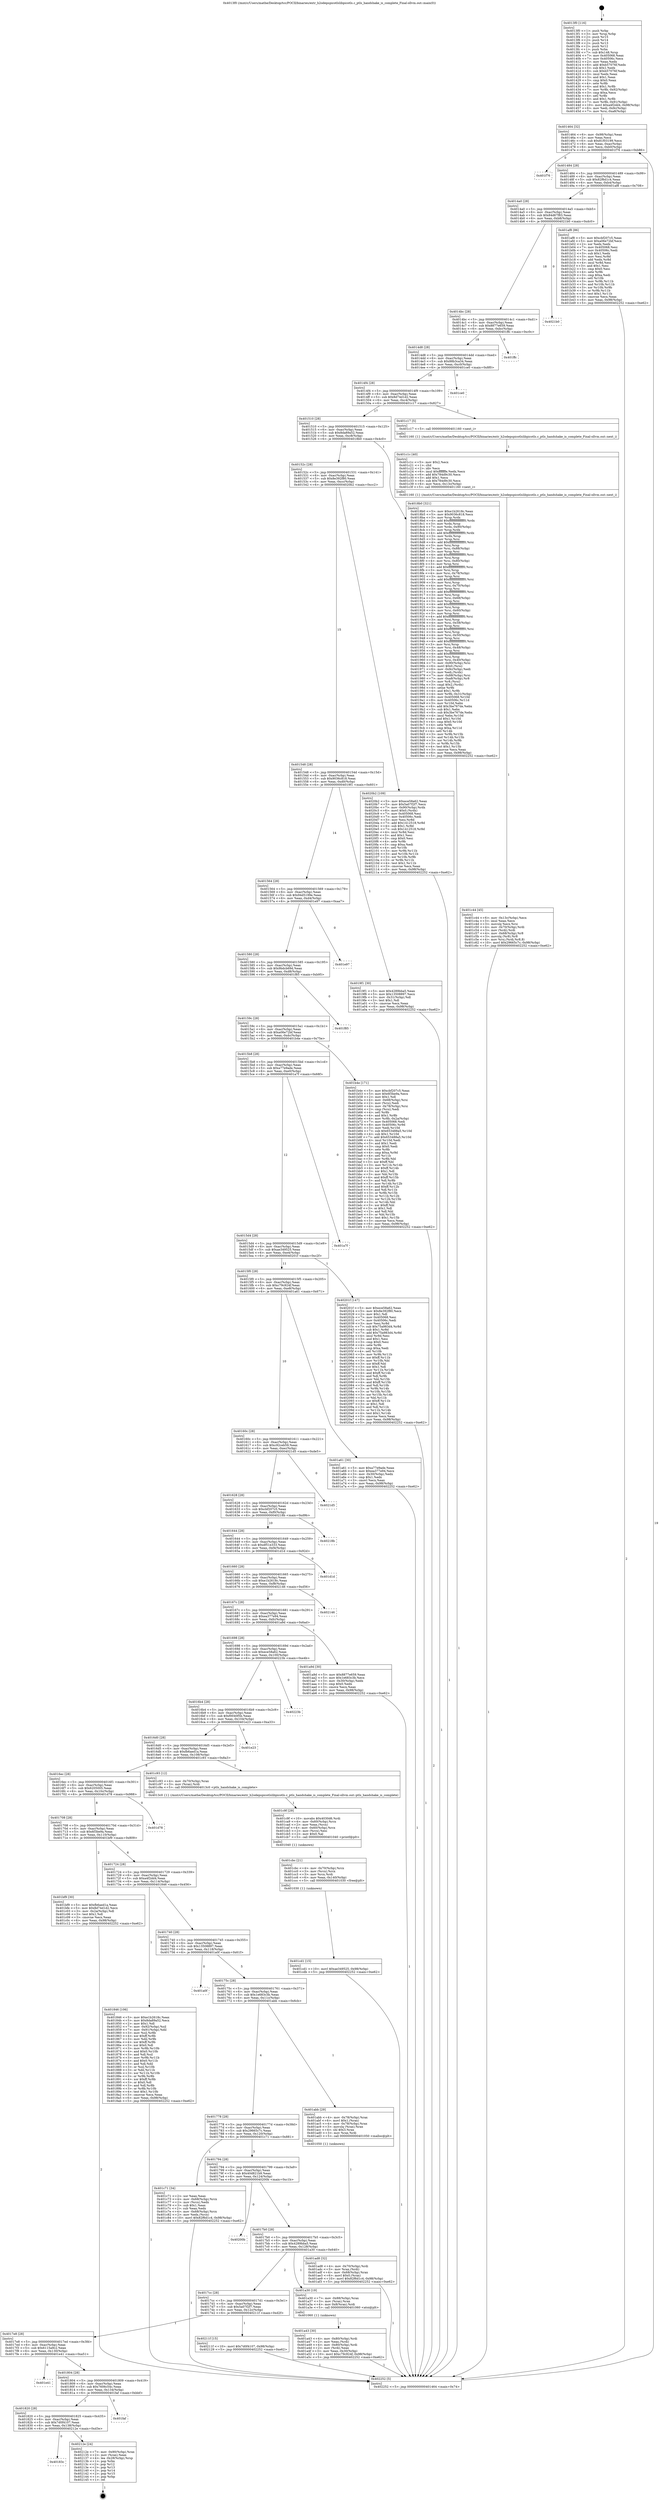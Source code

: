 digraph "0x4013f0" {
  label = "0x4013f0 (/mnt/c/Users/mathe/Desktop/tcc/POCII/binaries/extr_h2odepspicotlslibpicotls.c_ptls_handshake_is_complete_Final-ollvm.out::main(0))"
  labelloc = "t"
  node[shape=record]

  Entry [label="",width=0.3,height=0.3,shape=circle,fillcolor=black,style=filled]
  "0x401464" [label="{
     0x401464 [32]\l
     | [instrs]\l
     &nbsp;&nbsp;0x401464 \<+6\>: mov -0x98(%rbp),%eax\l
     &nbsp;&nbsp;0x40146a \<+2\>: mov %eax,%ecx\l
     &nbsp;&nbsp;0x40146c \<+6\>: sub $0x81f03199,%ecx\l
     &nbsp;&nbsp;0x401472 \<+6\>: mov %eax,-0xac(%rbp)\l
     &nbsp;&nbsp;0x401478 \<+6\>: mov %ecx,-0xb0(%rbp)\l
     &nbsp;&nbsp;0x40147e \<+6\>: je 0000000000401f76 \<main+0xb86\>\l
  }"]
  "0x401f76" [label="{
     0x401f76\l
  }", style=dashed]
  "0x401484" [label="{
     0x401484 [28]\l
     | [instrs]\l
     &nbsp;&nbsp;0x401484 \<+5\>: jmp 0000000000401489 \<main+0x99\>\l
     &nbsp;&nbsp;0x401489 \<+6\>: mov -0xac(%rbp),%eax\l
     &nbsp;&nbsp;0x40148f \<+5\>: sub $0x82f6d1c4,%eax\l
     &nbsp;&nbsp;0x401494 \<+6\>: mov %eax,-0xb4(%rbp)\l
     &nbsp;&nbsp;0x40149a \<+6\>: je 0000000000401af8 \<main+0x708\>\l
  }"]
  Exit [label="",width=0.3,height=0.3,shape=circle,fillcolor=black,style=filled,peripheries=2]
  "0x401af8" [label="{
     0x401af8 [86]\l
     | [instrs]\l
     &nbsp;&nbsp;0x401af8 \<+5\>: mov $0xcbf207c5,%eax\l
     &nbsp;&nbsp;0x401afd \<+5\>: mov $0xa06e72bf,%ecx\l
     &nbsp;&nbsp;0x401b02 \<+2\>: xor %edx,%edx\l
     &nbsp;&nbsp;0x401b04 \<+7\>: mov 0x405068,%esi\l
     &nbsp;&nbsp;0x401b0b \<+7\>: mov 0x40506c,%edi\l
     &nbsp;&nbsp;0x401b12 \<+3\>: sub $0x1,%edx\l
     &nbsp;&nbsp;0x401b15 \<+3\>: mov %esi,%r8d\l
     &nbsp;&nbsp;0x401b18 \<+3\>: add %edx,%r8d\l
     &nbsp;&nbsp;0x401b1b \<+4\>: imul %r8d,%esi\l
     &nbsp;&nbsp;0x401b1f \<+3\>: and $0x1,%esi\l
     &nbsp;&nbsp;0x401b22 \<+3\>: cmp $0x0,%esi\l
     &nbsp;&nbsp;0x401b25 \<+4\>: sete %r9b\l
     &nbsp;&nbsp;0x401b29 \<+3\>: cmp $0xa,%edi\l
     &nbsp;&nbsp;0x401b2c \<+4\>: setl %r10b\l
     &nbsp;&nbsp;0x401b30 \<+3\>: mov %r9b,%r11b\l
     &nbsp;&nbsp;0x401b33 \<+3\>: and %r10b,%r11b\l
     &nbsp;&nbsp;0x401b36 \<+3\>: xor %r10b,%r9b\l
     &nbsp;&nbsp;0x401b39 \<+3\>: or %r9b,%r11b\l
     &nbsp;&nbsp;0x401b3c \<+4\>: test $0x1,%r11b\l
     &nbsp;&nbsp;0x401b40 \<+3\>: cmovne %ecx,%eax\l
     &nbsp;&nbsp;0x401b43 \<+6\>: mov %eax,-0x98(%rbp)\l
     &nbsp;&nbsp;0x401b49 \<+5\>: jmp 0000000000402252 \<main+0xe62\>\l
  }"]
  "0x4014a0" [label="{
     0x4014a0 [28]\l
     | [instrs]\l
     &nbsp;&nbsp;0x4014a0 \<+5\>: jmp 00000000004014a5 \<main+0xb5\>\l
     &nbsp;&nbsp;0x4014a5 \<+6\>: mov -0xac(%rbp),%eax\l
     &nbsp;&nbsp;0x4014ab \<+5\>: sub $0x84d67f83,%eax\l
     &nbsp;&nbsp;0x4014b0 \<+6\>: mov %eax,-0xb8(%rbp)\l
     &nbsp;&nbsp;0x4014b6 \<+6\>: je 00000000004021b0 \<main+0xdc0\>\l
  }"]
  "0x40183c" [label="{
     0x40183c\l
  }", style=dashed]
  "0x4021b0" [label="{
     0x4021b0\l
  }", style=dashed]
  "0x4014bc" [label="{
     0x4014bc [28]\l
     | [instrs]\l
     &nbsp;&nbsp;0x4014bc \<+5\>: jmp 00000000004014c1 \<main+0xd1\>\l
     &nbsp;&nbsp;0x4014c1 \<+6\>: mov -0xac(%rbp),%eax\l
     &nbsp;&nbsp;0x4014c7 \<+5\>: sub $0x8877e659,%eax\l
     &nbsp;&nbsp;0x4014cc \<+6\>: mov %eax,-0xbc(%rbp)\l
     &nbsp;&nbsp;0x4014d2 \<+6\>: je 0000000000401ffc \<main+0xc0c\>\l
  }"]
  "0x40212e" [label="{
     0x40212e [24]\l
     | [instrs]\l
     &nbsp;&nbsp;0x40212e \<+7\>: mov -0x90(%rbp),%rax\l
     &nbsp;&nbsp;0x402135 \<+2\>: mov (%rax),%eax\l
     &nbsp;&nbsp;0x402137 \<+4\>: lea -0x28(%rbp),%rsp\l
     &nbsp;&nbsp;0x40213b \<+1\>: pop %rbx\l
     &nbsp;&nbsp;0x40213c \<+2\>: pop %r12\l
     &nbsp;&nbsp;0x40213e \<+2\>: pop %r13\l
     &nbsp;&nbsp;0x402140 \<+2\>: pop %r14\l
     &nbsp;&nbsp;0x402142 \<+2\>: pop %r15\l
     &nbsp;&nbsp;0x402144 \<+1\>: pop %rbp\l
     &nbsp;&nbsp;0x402145 \<+1\>: ret\l
  }"]
  "0x401ffc" [label="{
     0x401ffc\l
  }", style=dashed]
  "0x4014d8" [label="{
     0x4014d8 [28]\l
     | [instrs]\l
     &nbsp;&nbsp;0x4014d8 \<+5\>: jmp 00000000004014dd \<main+0xed\>\l
     &nbsp;&nbsp;0x4014dd \<+6\>: mov -0xac(%rbp),%eax\l
     &nbsp;&nbsp;0x4014e3 \<+5\>: sub $0x88b3ca34,%eax\l
     &nbsp;&nbsp;0x4014e8 \<+6\>: mov %eax,-0xc0(%rbp)\l
     &nbsp;&nbsp;0x4014ee \<+6\>: je 0000000000401ce0 \<main+0x8f0\>\l
  }"]
  "0x401820" [label="{
     0x401820 [28]\l
     | [instrs]\l
     &nbsp;&nbsp;0x401820 \<+5\>: jmp 0000000000401825 \<main+0x435\>\l
     &nbsp;&nbsp;0x401825 \<+6\>: mov -0xac(%rbp),%eax\l
     &nbsp;&nbsp;0x40182b \<+5\>: sub $0x7d0f4107,%eax\l
     &nbsp;&nbsp;0x401830 \<+6\>: mov %eax,-0x138(%rbp)\l
     &nbsp;&nbsp;0x401836 \<+6\>: je 000000000040212e \<main+0xd3e\>\l
  }"]
  "0x401ce0" [label="{
     0x401ce0\l
  }", style=dashed]
  "0x4014f4" [label="{
     0x4014f4 [28]\l
     | [instrs]\l
     &nbsp;&nbsp;0x4014f4 \<+5\>: jmp 00000000004014f9 \<main+0x109\>\l
     &nbsp;&nbsp;0x4014f9 \<+6\>: mov -0xac(%rbp),%eax\l
     &nbsp;&nbsp;0x4014ff \<+5\>: sub $0x8d74d1d2,%eax\l
     &nbsp;&nbsp;0x401504 \<+6\>: mov %eax,-0xc4(%rbp)\l
     &nbsp;&nbsp;0x40150a \<+6\>: je 0000000000401c17 \<main+0x827\>\l
  }"]
  "0x401faf" [label="{
     0x401faf\l
  }", style=dashed]
  "0x401c17" [label="{
     0x401c17 [5]\l
     | [instrs]\l
     &nbsp;&nbsp;0x401c17 \<+5\>: call 0000000000401160 \<next_i\>\l
     | [calls]\l
     &nbsp;&nbsp;0x401160 \{1\} (/mnt/c/Users/mathe/Desktop/tcc/POCII/binaries/extr_h2odepspicotlslibpicotls.c_ptls_handshake_is_complete_Final-ollvm.out::next_i)\l
  }"]
  "0x401510" [label="{
     0x401510 [28]\l
     | [instrs]\l
     &nbsp;&nbsp;0x401510 \<+5\>: jmp 0000000000401515 \<main+0x125\>\l
     &nbsp;&nbsp;0x401515 \<+6\>: mov -0xac(%rbp),%eax\l
     &nbsp;&nbsp;0x40151b \<+5\>: sub $0x8da89a52,%eax\l
     &nbsp;&nbsp;0x401520 \<+6\>: mov %eax,-0xc8(%rbp)\l
     &nbsp;&nbsp;0x401526 \<+6\>: je 00000000004018b0 \<main+0x4c0\>\l
  }"]
  "0x401804" [label="{
     0x401804 [28]\l
     | [instrs]\l
     &nbsp;&nbsp;0x401804 \<+5\>: jmp 0000000000401809 \<main+0x419\>\l
     &nbsp;&nbsp;0x401809 \<+6\>: mov -0xac(%rbp),%eax\l
     &nbsp;&nbsp;0x40180f \<+5\>: sub $0x7606c54c,%eax\l
     &nbsp;&nbsp;0x401814 \<+6\>: mov %eax,-0x134(%rbp)\l
     &nbsp;&nbsp;0x40181a \<+6\>: je 0000000000401faf \<main+0xbbf\>\l
  }"]
  "0x4018b0" [label="{
     0x4018b0 [321]\l
     | [instrs]\l
     &nbsp;&nbsp;0x4018b0 \<+5\>: mov $0xe1b2618c,%eax\l
     &nbsp;&nbsp;0x4018b5 \<+5\>: mov $0x9036c818,%ecx\l
     &nbsp;&nbsp;0x4018ba \<+3\>: mov %rsp,%rdx\l
     &nbsp;&nbsp;0x4018bd \<+4\>: add $0xfffffffffffffff0,%rdx\l
     &nbsp;&nbsp;0x4018c1 \<+3\>: mov %rdx,%rsp\l
     &nbsp;&nbsp;0x4018c4 \<+7\>: mov %rdx,-0x90(%rbp)\l
     &nbsp;&nbsp;0x4018cb \<+3\>: mov %rsp,%rdx\l
     &nbsp;&nbsp;0x4018ce \<+4\>: add $0xfffffffffffffff0,%rdx\l
     &nbsp;&nbsp;0x4018d2 \<+3\>: mov %rdx,%rsp\l
     &nbsp;&nbsp;0x4018d5 \<+3\>: mov %rsp,%rsi\l
     &nbsp;&nbsp;0x4018d8 \<+4\>: add $0xfffffffffffffff0,%rsi\l
     &nbsp;&nbsp;0x4018dc \<+3\>: mov %rsi,%rsp\l
     &nbsp;&nbsp;0x4018df \<+7\>: mov %rsi,-0x88(%rbp)\l
     &nbsp;&nbsp;0x4018e6 \<+3\>: mov %rsp,%rsi\l
     &nbsp;&nbsp;0x4018e9 \<+4\>: add $0xfffffffffffffff0,%rsi\l
     &nbsp;&nbsp;0x4018ed \<+3\>: mov %rsi,%rsp\l
     &nbsp;&nbsp;0x4018f0 \<+4\>: mov %rsi,-0x80(%rbp)\l
     &nbsp;&nbsp;0x4018f4 \<+3\>: mov %rsp,%rsi\l
     &nbsp;&nbsp;0x4018f7 \<+4\>: add $0xfffffffffffffff0,%rsi\l
     &nbsp;&nbsp;0x4018fb \<+3\>: mov %rsi,%rsp\l
     &nbsp;&nbsp;0x4018fe \<+4\>: mov %rsi,-0x78(%rbp)\l
     &nbsp;&nbsp;0x401902 \<+3\>: mov %rsp,%rsi\l
     &nbsp;&nbsp;0x401905 \<+4\>: add $0xfffffffffffffff0,%rsi\l
     &nbsp;&nbsp;0x401909 \<+3\>: mov %rsi,%rsp\l
     &nbsp;&nbsp;0x40190c \<+4\>: mov %rsi,-0x70(%rbp)\l
     &nbsp;&nbsp;0x401910 \<+3\>: mov %rsp,%rsi\l
     &nbsp;&nbsp;0x401913 \<+4\>: add $0xfffffffffffffff0,%rsi\l
     &nbsp;&nbsp;0x401917 \<+3\>: mov %rsi,%rsp\l
     &nbsp;&nbsp;0x40191a \<+4\>: mov %rsi,-0x68(%rbp)\l
     &nbsp;&nbsp;0x40191e \<+3\>: mov %rsp,%rsi\l
     &nbsp;&nbsp;0x401921 \<+4\>: add $0xfffffffffffffff0,%rsi\l
     &nbsp;&nbsp;0x401925 \<+3\>: mov %rsi,%rsp\l
     &nbsp;&nbsp;0x401928 \<+4\>: mov %rsi,-0x60(%rbp)\l
     &nbsp;&nbsp;0x40192c \<+3\>: mov %rsp,%rsi\l
     &nbsp;&nbsp;0x40192f \<+4\>: add $0xfffffffffffffff0,%rsi\l
     &nbsp;&nbsp;0x401933 \<+3\>: mov %rsi,%rsp\l
     &nbsp;&nbsp;0x401936 \<+4\>: mov %rsi,-0x58(%rbp)\l
     &nbsp;&nbsp;0x40193a \<+3\>: mov %rsp,%rsi\l
     &nbsp;&nbsp;0x40193d \<+4\>: add $0xfffffffffffffff0,%rsi\l
     &nbsp;&nbsp;0x401941 \<+3\>: mov %rsi,%rsp\l
     &nbsp;&nbsp;0x401944 \<+4\>: mov %rsi,-0x50(%rbp)\l
     &nbsp;&nbsp;0x401948 \<+3\>: mov %rsp,%rsi\l
     &nbsp;&nbsp;0x40194b \<+4\>: add $0xfffffffffffffff0,%rsi\l
     &nbsp;&nbsp;0x40194f \<+3\>: mov %rsi,%rsp\l
     &nbsp;&nbsp;0x401952 \<+4\>: mov %rsi,-0x48(%rbp)\l
     &nbsp;&nbsp;0x401956 \<+3\>: mov %rsp,%rsi\l
     &nbsp;&nbsp;0x401959 \<+4\>: add $0xfffffffffffffff0,%rsi\l
     &nbsp;&nbsp;0x40195d \<+3\>: mov %rsi,%rsp\l
     &nbsp;&nbsp;0x401960 \<+4\>: mov %rsi,-0x40(%rbp)\l
     &nbsp;&nbsp;0x401964 \<+7\>: mov -0x90(%rbp),%rsi\l
     &nbsp;&nbsp;0x40196b \<+6\>: movl $0x0,(%rsi)\l
     &nbsp;&nbsp;0x401971 \<+6\>: mov -0x9c(%rbp),%edi\l
     &nbsp;&nbsp;0x401977 \<+2\>: mov %edi,(%rdx)\l
     &nbsp;&nbsp;0x401979 \<+7\>: mov -0x88(%rbp),%rsi\l
     &nbsp;&nbsp;0x401980 \<+7\>: mov -0xa8(%rbp),%r8\l
     &nbsp;&nbsp;0x401987 \<+3\>: mov %r8,(%rsi)\l
     &nbsp;&nbsp;0x40198a \<+3\>: cmpl $0x2,(%rdx)\l
     &nbsp;&nbsp;0x40198d \<+4\>: setne %r9b\l
     &nbsp;&nbsp;0x401991 \<+4\>: and $0x1,%r9b\l
     &nbsp;&nbsp;0x401995 \<+4\>: mov %r9b,-0x31(%rbp)\l
     &nbsp;&nbsp;0x401999 \<+8\>: mov 0x405068,%r10d\l
     &nbsp;&nbsp;0x4019a1 \<+8\>: mov 0x40506c,%r11d\l
     &nbsp;&nbsp;0x4019a9 \<+3\>: mov %r10d,%ebx\l
     &nbsp;&nbsp;0x4019ac \<+6\>: add $0x3be767de,%ebx\l
     &nbsp;&nbsp;0x4019b2 \<+3\>: sub $0x1,%ebx\l
     &nbsp;&nbsp;0x4019b5 \<+6\>: sub $0x3be767de,%ebx\l
     &nbsp;&nbsp;0x4019bb \<+4\>: imul %ebx,%r10d\l
     &nbsp;&nbsp;0x4019bf \<+4\>: and $0x1,%r10d\l
     &nbsp;&nbsp;0x4019c3 \<+4\>: cmp $0x0,%r10d\l
     &nbsp;&nbsp;0x4019c7 \<+4\>: sete %r9b\l
     &nbsp;&nbsp;0x4019cb \<+4\>: cmp $0xa,%r11d\l
     &nbsp;&nbsp;0x4019cf \<+4\>: setl %r14b\l
     &nbsp;&nbsp;0x4019d3 \<+3\>: mov %r9b,%r15b\l
     &nbsp;&nbsp;0x4019d6 \<+3\>: and %r14b,%r15b\l
     &nbsp;&nbsp;0x4019d9 \<+3\>: xor %r14b,%r9b\l
     &nbsp;&nbsp;0x4019dc \<+3\>: or %r9b,%r15b\l
     &nbsp;&nbsp;0x4019df \<+4\>: test $0x1,%r15b\l
     &nbsp;&nbsp;0x4019e3 \<+3\>: cmovne %ecx,%eax\l
     &nbsp;&nbsp;0x4019e6 \<+6\>: mov %eax,-0x98(%rbp)\l
     &nbsp;&nbsp;0x4019ec \<+5\>: jmp 0000000000402252 \<main+0xe62\>\l
  }"]
  "0x40152c" [label="{
     0x40152c [28]\l
     | [instrs]\l
     &nbsp;&nbsp;0x40152c \<+5\>: jmp 0000000000401531 \<main+0x141\>\l
     &nbsp;&nbsp;0x401531 \<+6\>: mov -0xac(%rbp),%eax\l
     &nbsp;&nbsp;0x401537 \<+5\>: sub $0x8e392f80,%eax\l
     &nbsp;&nbsp;0x40153c \<+6\>: mov %eax,-0xcc(%rbp)\l
     &nbsp;&nbsp;0x401542 \<+6\>: je 00000000004020b2 \<main+0xcc2\>\l
  }"]
  "0x401e41" [label="{
     0x401e41\l
  }", style=dashed]
  "0x4020b2" [label="{
     0x4020b2 [109]\l
     | [instrs]\l
     &nbsp;&nbsp;0x4020b2 \<+5\>: mov $0xece58a62,%eax\l
     &nbsp;&nbsp;0x4020b7 \<+5\>: mov $0x5a07f2f7,%ecx\l
     &nbsp;&nbsp;0x4020bc \<+7\>: mov -0x90(%rbp),%rdx\l
     &nbsp;&nbsp;0x4020c3 \<+6\>: movl $0x0,(%rdx)\l
     &nbsp;&nbsp;0x4020c9 \<+7\>: mov 0x405068,%esi\l
     &nbsp;&nbsp;0x4020d0 \<+7\>: mov 0x40506c,%edi\l
     &nbsp;&nbsp;0x4020d7 \<+3\>: mov %esi,%r8d\l
     &nbsp;&nbsp;0x4020da \<+7\>: add $0x1412518,%r8d\l
     &nbsp;&nbsp;0x4020e1 \<+4\>: sub $0x1,%r8d\l
     &nbsp;&nbsp;0x4020e5 \<+7\>: sub $0x1412518,%r8d\l
     &nbsp;&nbsp;0x4020ec \<+4\>: imul %r8d,%esi\l
     &nbsp;&nbsp;0x4020f0 \<+3\>: and $0x1,%esi\l
     &nbsp;&nbsp;0x4020f3 \<+3\>: cmp $0x0,%esi\l
     &nbsp;&nbsp;0x4020f6 \<+4\>: sete %r9b\l
     &nbsp;&nbsp;0x4020fa \<+3\>: cmp $0xa,%edi\l
     &nbsp;&nbsp;0x4020fd \<+4\>: setl %r10b\l
     &nbsp;&nbsp;0x402101 \<+3\>: mov %r9b,%r11b\l
     &nbsp;&nbsp;0x402104 \<+3\>: and %r10b,%r11b\l
     &nbsp;&nbsp;0x402107 \<+3\>: xor %r10b,%r9b\l
     &nbsp;&nbsp;0x40210a \<+3\>: or %r9b,%r11b\l
     &nbsp;&nbsp;0x40210d \<+4\>: test $0x1,%r11b\l
     &nbsp;&nbsp;0x402111 \<+3\>: cmovne %ecx,%eax\l
     &nbsp;&nbsp;0x402114 \<+6\>: mov %eax,-0x98(%rbp)\l
     &nbsp;&nbsp;0x40211a \<+5\>: jmp 0000000000402252 \<main+0xe62\>\l
  }"]
  "0x401548" [label="{
     0x401548 [28]\l
     | [instrs]\l
     &nbsp;&nbsp;0x401548 \<+5\>: jmp 000000000040154d \<main+0x15d\>\l
     &nbsp;&nbsp;0x40154d \<+6\>: mov -0xac(%rbp),%eax\l
     &nbsp;&nbsp;0x401553 \<+5\>: sub $0x9036c818,%eax\l
     &nbsp;&nbsp;0x401558 \<+6\>: mov %eax,-0xd0(%rbp)\l
     &nbsp;&nbsp;0x40155e \<+6\>: je 00000000004019f1 \<main+0x601\>\l
  }"]
  "0x4017e8" [label="{
     0x4017e8 [28]\l
     | [instrs]\l
     &nbsp;&nbsp;0x4017e8 \<+5\>: jmp 00000000004017ed \<main+0x3fd\>\l
     &nbsp;&nbsp;0x4017ed \<+6\>: mov -0xac(%rbp),%eax\l
     &nbsp;&nbsp;0x4017f3 \<+5\>: sub $0x6115a9c2,%eax\l
     &nbsp;&nbsp;0x4017f8 \<+6\>: mov %eax,-0x130(%rbp)\l
     &nbsp;&nbsp;0x4017fe \<+6\>: je 0000000000401e41 \<main+0xa51\>\l
  }"]
  "0x4019f1" [label="{
     0x4019f1 [30]\l
     | [instrs]\l
     &nbsp;&nbsp;0x4019f1 \<+5\>: mov $0x4289bba5,%eax\l
     &nbsp;&nbsp;0x4019f6 \<+5\>: mov $0x13508897,%ecx\l
     &nbsp;&nbsp;0x4019fb \<+3\>: mov -0x31(%rbp),%dl\l
     &nbsp;&nbsp;0x4019fe \<+3\>: test $0x1,%dl\l
     &nbsp;&nbsp;0x401a01 \<+3\>: cmovne %ecx,%eax\l
     &nbsp;&nbsp;0x401a04 \<+6\>: mov %eax,-0x98(%rbp)\l
     &nbsp;&nbsp;0x401a0a \<+5\>: jmp 0000000000402252 \<main+0xe62\>\l
  }"]
  "0x401564" [label="{
     0x401564 [28]\l
     | [instrs]\l
     &nbsp;&nbsp;0x401564 \<+5\>: jmp 0000000000401569 \<main+0x179\>\l
     &nbsp;&nbsp;0x401569 \<+6\>: mov -0xac(%rbp),%eax\l
     &nbsp;&nbsp;0x40156f \<+5\>: sub $0x94d5199e,%eax\l
     &nbsp;&nbsp;0x401574 \<+6\>: mov %eax,-0xd4(%rbp)\l
     &nbsp;&nbsp;0x40157a \<+6\>: je 0000000000401e97 \<main+0xaa7\>\l
  }"]
  "0x40211f" [label="{
     0x40211f [15]\l
     | [instrs]\l
     &nbsp;&nbsp;0x40211f \<+10\>: movl $0x7d0f4107,-0x98(%rbp)\l
     &nbsp;&nbsp;0x402129 \<+5\>: jmp 0000000000402252 \<main+0xe62\>\l
  }"]
  "0x401e97" [label="{
     0x401e97\l
  }", style=dashed]
  "0x401580" [label="{
     0x401580 [28]\l
     | [instrs]\l
     &nbsp;&nbsp;0x401580 \<+5\>: jmp 0000000000401585 \<main+0x195\>\l
     &nbsp;&nbsp;0x401585 \<+6\>: mov -0xac(%rbp),%eax\l
     &nbsp;&nbsp;0x40158b \<+5\>: sub $0x9bdcb69d,%eax\l
     &nbsp;&nbsp;0x401590 \<+6\>: mov %eax,-0xd8(%rbp)\l
     &nbsp;&nbsp;0x401596 \<+6\>: je 0000000000401f85 \<main+0xb95\>\l
  }"]
  "0x401cd1" [label="{
     0x401cd1 [15]\l
     | [instrs]\l
     &nbsp;&nbsp;0x401cd1 \<+10\>: movl $0xae349525,-0x98(%rbp)\l
     &nbsp;&nbsp;0x401cdb \<+5\>: jmp 0000000000402252 \<main+0xe62\>\l
  }"]
  "0x401f85" [label="{
     0x401f85\l
  }", style=dashed]
  "0x40159c" [label="{
     0x40159c [28]\l
     | [instrs]\l
     &nbsp;&nbsp;0x40159c \<+5\>: jmp 00000000004015a1 \<main+0x1b1\>\l
     &nbsp;&nbsp;0x4015a1 \<+6\>: mov -0xac(%rbp),%eax\l
     &nbsp;&nbsp;0x4015a7 \<+5\>: sub $0xa06e72bf,%eax\l
     &nbsp;&nbsp;0x4015ac \<+6\>: mov %eax,-0xdc(%rbp)\l
     &nbsp;&nbsp;0x4015b2 \<+6\>: je 0000000000401b4e \<main+0x75e\>\l
  }"]
  "0x401cbc" [label="{
     0x401cbc [21]\l
     | [instrs]\l
     &nbsp;&nbsp;0x401cbc \<+4\>: mov -0x70(%rbp),%rcx\l
     &nbsp;&nbsp;0x401cc0 \<+3\>: mov (%rcx),%rcx\l
     &nbsp;&nbsp;0x401cc3 \<+3\>: mov %rcx,%rdi\l
     &nbsp;&nbsp;0x401cc6 \<+6\>: mov %eax,-0x140(%rbp)\l
     &nbsp;&nbsp;0x401ccc \<+5\>: call 0000000000401030 \<free@plt\>\l
     | [calls]\l
     &nbsp;&nbsp;0x401030 \{1\} (unknown)\l
  }"]
  "0x401b4e" [label="{
     0x401b4e [171]\l
     | [instrs]\l
     &nbsp;&nbsp;0x401b4e \<+5\>: mov $0xcbf207c5,%eax\l
     &nbsp;&nbsp;0x401b53 \<+5\>: mov $0x6f3be9a,%ecx\l
     &nbsp;&nbsp;0x401b58 \<+2\>: mov $0x1,%dl\l
     &nbsp;&nbsp;0x401b5a \<+4\>: mov -0x68(%rbp),%rsi\l
     &nbsp;&nbsp;0x401b5e \<+2\>: mov (%rsi),%edi\l
     &nbsp;&nbsp;0x401b60 \<+4\>: mov -0x78(%rbp),%rsi\l
     &nbsp;&nbsp;0x401b64 \<+2\>: cmp (%rsi),%edi\l
     &nbsp;&nbsp;0x401b66 \<+4\>: setl %r8b\l
     &nbsp;&nbsp;0x401b6a \<+4\>: and $0x1,%r8b\l
     &nbsp;&nbsp;0x401b6e \<+4\>: mov %r8b,-0x2a(%rbp)\l
     &nbsp;&nbsp;0x401b72 \<+7\>: mov 0x405068,%edi\l
     &nbsp;&nbsp;0x401b79 \<+8\>: mov 0x40506c,%r9d\l
     &nbsp;&nbsp;0x401b81 \<+3\>: mov %edi,%r10d\l
     &nbsp;&nbsp;0x401b84 \<+7\>: sub $0x653488a5,%r10d\l
     &nbsp;&nbsp;0x401b8b \<+4\>: sub $0x1,%r10d\l
     &nbsp;&nbsp;0x401b8f \<+7\>: add $0x653488a5,%r10d\l
     &nbsp;&nbsp;0x401b96 \<+4\>: imul %r10d,%edi\l
     &nbsp;&nbsp;0x401b9a \<+3\>: and $0x1,%edi\l
     &nbsp;&nbsp;0x401b9d \<+3\>: cmp $0x0,%edi\l
     &nbsp;&nbsp;0x401ba0 \<+4\>: sete %r8b\l
     &nbsp;&nbsp;0x401ba4 \<+4\>: cmp $0xa,%r9d\l
     &nbsp;&nbsp;0x401ba8 \<+4\>: setl %r11b\l
     &nbsp;&nbsp;0x401bac \<+3\>: mov %r8b,%bl\l
     &nbsp;&nbsp;0x401baf \<+3\>: xor $0xff,%bl\l
     &nbsp;&nbsp;0x401bb2 \<+3\>: mov %r11b,%r14b\l
     &nbsp;&nbsp;0x401bb5 \<+4\>: xor $0xff,%r14b\l
     &nbsp;&nbsp;0x401bb9 \<+3\>: xor $0x1,%dl\l
     &nbsp;&nbsp;0x401bbc \<+3\>: mov %bl,%r15b\l
     &nbsp;&nbsp;0x401bbf \<+4\>: and $0xff,%r15b\l
     &nbsp;&nbsp;0x401bc3 \<+3\>: and %dl,%r8b\l
     &nbsp;&nbsp;0x401bc6 \<+3\>: mov %r14b,%r12b\l
     &nbsp;&nbsp;0x401bc9 \<+4\>: and $0xff,%r12b\l
     &nbsp;&nbsp;0x401bcd \<+3\>: and %dl,%r11b\l
     &nbsp;&nbsp;0x401bd0 \<+3\>: or %r8b,%r15b\l
     &nbsp;&nbsp;0x401bd3 \<+3\>: or %r11b,%r12b\l
     &nbsp;&nbsp;0x401bd6 \<+3\>: xor %r12b,%r15b\l
     &nbsp;&nbsp;0x401bd9 \<+3\>: or %r14b,%bl\l
     &nbsp;&nbsp;0x401bdc \<+3\>: xor $0xff,%bl\l
     &nbsp;&nbsp;0x401bdf \<+3\>: or $0x1,%dl\l
     &nbsp;&nbsp;0x401be2 \<+2\>: and %dl,%bl\l
     &nbsp;&nbsp;0x401be4 \<+3\>: or %bl,%r15b\l
     &nbsp;&nbsp;0x401be7 \<+4\>: test $0x1,%r15b\l
     &nbsp;&nbsp;0x401beb \<+3\>: cmovne %ecx,%eax\l
     &nbsp;&nbsp;0x401bee \<+6\>: mov %eax,-0x98(%rbp)\l
     &nbsp;&nbsp;0x401bf4 \<+5\>: jmp 0000000000402252 \<main+0xe62\>\l
  }"]
  "0x4015b8" [label="{
     0x4015b8 [28]\l
     | [instrs]\l
     &nbsp;&nbsp;0x4015b8 \<+5\>: jmp 00000000004015bd \<main+0x1cd\>\l
     &nbsp;&nbsp;0x4015bd \<+6\>: mov -0xac(%rbp),%eax\l
     &nbsp;&nbsp;0x4015c3 \<+5\>: sub $0xa77e9ade,%eax\l
     &nbsp;&nbsp;0x4015c8 \<+6\>: mov %eax,-0xe0(%rbp)\l
     &nbsp;&nbsp;0x4015ce \<+6\>: je 0000000000401a7f \<main+0x68f\>\l
  }"]
  "0x401c9f" [label="{
     0x401c9f [29]\l
     | [instrs]\l
     &nbsp;&nbsp;0x401c9f \<+10\>: movabs $0x4030d6,%rdi\l
     &nbsp;&nbsp;0x401ca9 \<+4\>: mov -0x60(%rbp),%rcx\l
     &nbsp;&nbsp;0x401cad \<+2\>: mov %eax,(%rcx)\l
     &nbsp;&nbsp;0x401caf \<+4\>: mov -0x60(%rbp),%rcx\l
     &nbsp;&nbsp;0x401cb3 \<+2\>: mov (%rcx),%esi\l
     &nbsp;&nbsp;0x401cb5 \<+2\>: mov $0x0,%al\l
     &nbsp;&nbsp;0x401cb7 \<+5\>: call 0000000000401040 \<printf@plt\>\l
     | [calls]\l
     &nbsp;&nbsp;0x401040 \{1\} (unknown)\l
  }"]
  "0x401a7f" [label="{
     0x401a7f\l
  }", style=dashed]
  "0x4015d4" [label="{
     0x4015d4 [28]\l
     | [instrs]\l
     &nbsp;&nbsp;0x4015d4 \<+5\>: jmp 00000000004015d9 \<main+0x1e9\>\l
     &nbsp;&nbsp;0x4015d9 \<+6\>: mov -0xac(%rbp),%eax\l
     &nbsp;&nbsp;0x4015df \<+5\>: sub $0xae349525,%eax\l
     &nbsp;&nbsp;0x4015e4 \<+6\>: mov %eax,-0xe4(%rbp)\l
     &nbsp;&nbsp;0x4015ea \<+6\>: je 000000000040201f \<main+0xc2f\>\l
  }"]
  "0x401c44" [label="{
     0x401c44 [45]\l
     | [instrs]\l
     &nbsp;&nbsp;0x401c44 \<+6\>: mov -0x13c(%rbp),%ecx\l
     &nbsp;&nbsp;0x401c4a \<+3\>: imul %eax,%ecx\l
     &nbsp;&nbsp;0x401c4d \<+3\>: movslq %ecx,%rsi\l
     &nbsp;&nbsp;0x401c50 \<+4\>: mov -0x70(%rbp),%rdi\l
     &nbsp;&nbsp;0x401c54 \<+3\>: mov (%rdi),%rdi\l
     &nbsp;&nbsp;0x401c57 \<+4\>: mov -0x68(%rbp),%r8\l
     &nbsp;&nbsp;0x401c5b \<+3\>: movslq (%r8),%r8\l
     &nbsp;&nbsp;0x401c5e \<+4\>: mov %rsi,(%rdi,%r8,8)\l
     &nbsp;&nbsp;0x401c62 \<+10\>: movl $0x29665c7c,-0x98(%rbp)\l
     &nbsp;&nbsp;0x401c6c \<+5\>: jmp 0000000000402252 \<main+0xe62\>\l
  }"]
  "0x40201f" [label="{
     0x40201f [147]\l
     | [instrs]\l
     &nbsp;&nbsp;0x40201f \<+5\>: mov $0xece58a62,%eax\l
     &nbsp;&nbsp;0x402024 \<+5\>: mov $0x8e392f80,%ecx\l
     &nbsp;&nbsp;0x402029 \<+2\>: mov $0x1,%dl\l
     &nbsp;&nbsp;0x40202b \<+7\>: mov 0x405068,%esi\l
     &nbsp;&nbsp;0x402032 \<+7\>: mov 0x40506c,%edi\l
     &nbsp;&nbsp;0x402039 \<+3\>: mov %esi,%r8d\l
     &nbsp;&nbsp;0x40203c \<+7\>: sub $0x75a983d4,%r8d\l
     &nbsp;&nbsp;0x402043 \<+4\>: sub $0x1,%r8d\l
     &nbsp;&nbsp;0x402047 \<+7\>: add $0x75a983d4,%r8d\l
     &nbsp;&nbsp;0x40204e \<+4\>: imul %r8d,%esi\l
     &nbsp;&nbsp;0x402052 \<+3\>: and $0x1,%esi\l
     &nbsp;&nbsp;0x402055 \<+3\>: cmp $0x0,%esi\l
     &nbsp;&nbsp;0x402058 \<+4\>: sete %r9b\l
     &nbsp;&nbsp;0x40205c \<+3\>: cmp $0xa,%edi\l
     &nbsp;&nbsp;0x40205f \<+4\>: setl %r10b\l
     &nbsp;&nbsp;0x402063 \<+3\>: mov %r9b,%r11b\l
     &nbsp;&nbsp;0x402066 \<+4\>: xor $0xff,%r11b\l
     &nbsp;&nbsp;0x40206a \<+3\>: mov %r10b,%bl\l
     &nbsp;&nbsp;0x40206d \<+3\>: xor $0xff,%bl\l
     &nbsp;&nbsp;0x402070 \<+3\>: xor $0x1,%dl\l
     &nbsp;&nbsp;0x402073 \<+3\>: mov %r11b,%r14b\l
     &nbsp;&nbsp;0x402076 \<+4\>: and $0xff,%r14b\l
     &nbsp;&nbsp;0x40207a \<+3\>: and %dl,%r9b\l
     &nbsp;&nbsp;0x40207d \<+3\>: mov %bl,%r15b\l
     &nbsp;&nbsp;0x402080 \<+4\>: and $0xff,%r15b\l
     &nbsp;&nbsp;0x402084 \<+3\>: and %dl,%r10b\l
     &nbsp;&nbsp;0x402087 \<+3\>: or %r9b,%r14b\l
     &nbsp;&nbsp;0x40208a \<+3\>: or %r10b,%r15b\l
     &nbsp;&nbsp;0x40208d \<+3\>: xor %r15b,%r14b\l
     &nbsp;&nbsp;0x402090 \<+3\>: or %bl,%r11b\l
     &nbsp;&nbsp;0x402093 \<+4\>: xor $0xff,%r11b\l
     &nbsp;&nbsp;0x402097 \<+3\>: or $0x1,%dl\l
     &nbsp;&nbsp;0x40209a \<+3\>: and %dl,%r11b\l
     &nbsp;&nbsp;0x40209d \<+3\>: or %r11b,%r14b\l
     &nbsp;&nbsp;0x4020a0 \<+4\>: test $0x1,%r14b\l
     &nbsp;&nbsp;0x4020a4 \<+3\>: cmovne %ecx,%eax\l
     &nbsp;&nbsp;0x4020a7 \<+6\>: mov %eax,-0x98(%rbp)\l
     &nbsp;&nbsp;0x4020ad \<+5\>: jmp 0000000000402252 \<main+0xe62\>\l
  }"]
  "0x4015f0" [label="{
     0x4015f0 [28]\l
     | [instrs]\l
     &nbsp;&nbsp;0x4015f0 \<+5\>: jmp 00000000004015f5 \<main+0x205\>\l
     &nbsp;&nbsp;0x4015f5 \<+6\>: mov -0xac(%rbp),%eax\l
     &nbsp;&nbsp;0x4015fb \<+5\>: sub $0xc79c924f,%eax\l
     &nbsp;&nbsp;0x401600 \<+6\>: mov %eax,-0xe8(%rbp)\l
     &nbsp;&nbsp;0x401606 \<+6\>: je 0000000000401a61 \<main+0x671\>\l
  }"]
  "0x401c1c" [label="{
     0x401c1c [40]\l
     | [instrs]\l
     &nbsp;&nbsp;0x401c1c \<+5\>: mov $0x2,%ecx\l
     &nbsp;&nbsp;0x401c21 \<+1\>: cltd\l
     &nbsp;&nbsp;0x401c22 \<+2\>: idiv %ecx\l
     &nbsp;&nbsp;0x401c24 \<+6\>: imul $0xfffffffe,%edx,%ecx\l
     &nbsp;&nbsp;0x401c2a \<+6\>: add $0x784d9c30,%ecx\l
     &nbsp;&nbsp;0x401c30 \<+3\>: add $0x1,%ecx\l
     &nbsp;&nbsp;0x401c33 \<+6\>: sub $0x784d9c30,%ecx\l
     &nbsp;&nbsp;0x401c39 \<+6\>: mov %ecx,-0x13c(%rbp)\l
     &nbsp;&nbsp;0x401c3f \<+5\>: call 0000000000401160 \<next_i\>\l
     | [calls]\l
     &nbsp;&nbsp;0x401160 \{1\} (/mnt/c/Users/mathe/Desktop/tcc/POCII/binaries/extr_h2odepspicotlslibpicotls.c_ptls_handshake_is_complete_Final-ollvm.out::next_i)\l
  }"]
  "0x401a61" [label="{
     0x401a61 [30]\l
     | [instrs]\l
     &nbsp;&nbsp;0x401a61 \<+5\>: mov $0xa77e9ade,%eax\l
     &nbsp;&nbsp;0x401a66 \<+5\>: mov $0xea377e94,%ecx\l
     &nbsp;&nbsp;0x401a6b \<+3\>: mov -0x30(%rbp),%edx\l
     &nbsp;&nbsp;0x401a6e \<+3\>: cmp $0x1,%edx\l
     &nbsp;&nbsp;0x401a71 \<+3\>: cmovl %ecx,%eax\l
     &nbsp;&nbsp;0x401a74 \<+6\>: mov %eax,-0x98(%rbp)\l
     &nbsp;&nbsp;0x401a7a \<+5\>: jmp 0000000000402252 \<main+0xe62\>\l
  }"]
  "0x40160c" [label="{
     0x40160c [28]\l
     | [instrs]\l
     &nbsp;&nbsp;0x40160c \<+5\>: jmp 0000000000401611 \<main+0x221\>\l
     &nbsp;&nbsp;0x401611 \<+6\>: mov -0xac(%rbp),%eax\l
     &nbsp;&nbsp;0x401617 \<+5\>: sub $0xc92ceb59,%eax\l
     &nbsp;&nbsp;0x40161c \<+6\>: mov %eax,-0xec(%rbp)\l
     &nbsp;&nbsp;0x401622 \<+6\>: je 00000000004021d5 \<main+0xde5\>\l
  }"]
  "0x401ad8" [label="{
     0x401ad8 [32]\l
     | [instrs]\l
     &nbsp;&nbsp;0x401ad8 \<+4\>: mov -0x70(%rbp),%rdi\l
     &nbsp;&nbsp;0x401adc \<+3\>: mov %rax,(%rdi)\l
     &nbsp;&nbsp;0x401adf \<+4\>: mov -0x68(%rbp),%rax\l
     &nbsp;&nbsp;0x401ae3 \<+6\>: movl $0x0,(%rax)\l
     &nbsp;&nbsp;0x401ae9 \<+10\>: movl $0x82f6d1c4,-0x98(%rbp)\l
     &nbsp;&nbsp;0x401af3 \<+5\>: jmp 0000000000402252 \<main+0xe62\>\l
  }"]
  "0x4021d5" [label="{
     0x4021d5\l
  }", style=dashed]
  "0x401628" [label="{
     0x401628 [28]\l
     | [instrs]\l
     &nbsp;&nbsp;0x401628 \<+5\>: jmp 000000000040162d \<main+0x23d\>\l
     &nbsp;&nbsp;0x40162d \<+6\>: mov -0xac(%rbp),%eax\l
     &nbsp;&nbsp;0x401633 \<+5\>: sub $0xcbf207c5,%eax\l
     &nbsp;&nbsp;0x401638 \<+6\>: mov %eax,-0xf0(%rbp)\l
     &nbsp;&nbsp;0x40163e \<+6\>: je 000000000040218b \<main+0xd9b\>\l
  }"]
  "0x401a43" [label="{
     0x401a43 [30]\l
     | [instrs]\l
     &nbsp;&nbsp;0x401a43 \<+4\>: mov -0x80(%rbp),%rdi\l
     &nbsp;&nbsp;0x401a47 \<+2\>: mov %eax,(%rdi)\l
     &nbsp;&nbsp;0x401a49 \<+4\>: mov -0x80(%rbp),%rdi\l
     &nbsp;&nbsp;0x401a4d \<+2\>: mov (%rdi),%eax\l
     &nbsp;&nbsp;0x401a4f \<+3\>: mov %eax,-0x30(%rbp)\l
     &nbsp;&nbsp;0x401a52 \<+10\>: movl $0xc79c924f,-0x98(%rbp)\l
     &nbsp;&nbsp;0x401a5c \<+5\>: jmp 0000000000402252 \<main+0xe62\>\l
  }"]
  "0x40218b" [label="{
     0x40218b\l
  }", style=dashed]
  "0x401644" [label="{
     0x401644 [28]\l
     | [instrs]\l
     &nbsp;&nbsp;0x401644 \<+5\>: jmp 0000000000401649 \<main+0x259\>\l
     &nbsp;&nbsp;0x401649 \<+6\>: mov -0xac(%rbp),%eax\l
     &nbsp;&nbsp;0x40164f \<+5\>: sub $0xdf51e333,%eax\l
     &nbsp;&nbsp;0x401654 \<+6\>: mov %eax,-0xf4(%rbp)\l
     &nbsp;&nbsp;0x40165a \<+6\>: je 0000000000401d1d \<main+0x92d\>\l
  }"]
  "0x4017cc" [label="{
     0x4017cc [28]\l
     | [instrs]\l
     &nbsp;&nbsp;0x4017cc \<+5\>: jmp 00000000004017d1 \<main+0x3e1\>\l
     &nbsp;&nbsp;0x4017d1 \<+6\>: mov -0xac(%rbp),%eax\l
     &nbsp;&nbsp;0x4017d7 \<+5\>: sub $0x5a07f2f7,%eax\l
     &nbsp;&nbsp;0x4017dc \<+6\>: mov %eax,-0x12c(%rbp)\l
     &nbsp;&nbsp;0x4017e2 \<+6\>: je 000000000040211f \<main+0xd2f\>\l
  }"]
  "0x401d1d" [label="{
     0x401d1d\l
  }", style=dashed]
  "0x401660" [label="{
     0x401660 [28]\l
     | [instrs]\l
     &nbsp;&nbsp;0x401660 \<+5\>: jmp 0000000000401665 \<main+0x275\>\l
     &nbsp;&nbsp;0x401665 \<+6\>: mov -0xac(%rbp),%eax\l
     &nbsp;&nbsp;0x40166b \<+5\>: sub $0xe1b2618c,%eax\l
     &nbsp;&nbsp;0x401670 \<+6\>: mov %eax,-0xf8(%rbp)\l
     &nbsp;&nbsp;0x401676 \<+6\>: je 0000000000402146 \<main+0xd56\>\l
  }"]
  "0x401a30" [label="{
     0x401a30 [19]\l
     | [instrs]\l
     &nbsp;&nbsp;0x401a30 \<+7\>: mov -0x88(%rbp),%rax\l
     &nbsp;&nbsp;0x401a37 \<+3\>: mov (%rax),%rax\l
     &nbsp;&nbsp;0x401a3a \<+4\>: mov 0x8(%rax),%rdi\l
     &nbsp;&nbsp;0x401a3e \<+5\>: call 0000000000401060 \<atoi@plt\>\l
     | [calls]\l
     &nbsp;&nbsp;0x401060 \{1\} (unknown)\l
  }"]
  "0x402146" [label="{
     0x402146\l
  }", style=dashed]
  "0x40167c" [label="{
     0x40167c [28]\l
     | [instrs]\l
     &nbsp;&nbsp;0x40167c \<+5\>: jmp 0000000000401681 \<main+0x291\>\l
     &nbsp;&nbsp;0x401681 \<+6\>: mov -0xac(%rbp),%eax\l
     &nbsp;&nbsp;0x401687 \<+5\>: sub $0xea377e94,%eax\l
     &nbsp;&nbsp;0x40168c \<+6\>: mov %eax,-0xfc(%rbp)\l
     &nbsp;&nbsp;0x401692 \<+6\>: je 0000000000401a9d \<main+0x6ad\>\l
  }"]
  "0x4017b0" [label="{
     0x4017b0 [28]\l
     | [instrs]\l
     &nbsp;&nbsp;0x4017b0 \<+5\>: jmp 00000000004017b5 \<main+0x3c5\>\l
     &nbsp;&nbsp;0x4017b5 \<+6\>: mov -0xac(%rbp),%eax\l
     &nbsp;&nbsp;0x4017bb \<+5\>: sub $0x4289bba5,%eax\l
     &nbsp;&nbsp;0x4017c0 \<+6\>: mov %eax,-0x128(%rbp)\l
     &nbsp;&nbsp;0x4017c6 \<+6\>: je 0000000000401a30 \<main+0x640\>\l
  }"]
  "0x401a9d" [label="{
     0x401a9d [30]\l
     | [instrs]\l
     &nbsp;&nbsp;0x401a9d \<+5\>: mov $0x8877e659,%eax\l
     &nbsp;&nbsp;0x401aa2 \<+5\>: mov $0x1e683c3b,%ecx\l
     &nbsp;&nbsp;0x401aa7 \<+3\>: mov -0x30(%rbp),%edx\l
     &nbsp;&nbsp;0x401aaa \<+3\>: cmp $0x0,%edx\l
     &nbsp;&nbsp;0x401aad \<+3\>: cmove %ecx,%eax\l
     &nbsp;&nbsp;0x401ab0 \<+6\>: mov %eax,-0x98(%rbp)\l
     &nbsp;&nbsp;0x401ab6 \<+5\>: jmp 0000000000402252 \<main+0xe62\>\l
  }"]
  "0x401698" [label="{
     0x401698 [28]\l
     | [instrs]\l
     &nbsp;&nbsp;0x401698 \<+5\>: jmp 000000000040169d \<main+0x2ad\>\l
     &nbsp;&nbsp;0x40169d \<+6\>: mov -0xac(%rbp),%eax\l
     &nbsp;&nbsp;0x4016a3 \<+5\>: sub $0xece58a62,%eax\l
     &nbsp;&nbsp;0x4016a8 \<+6\>: mov %eax,-0x100(%rbp)\l
     &nbsp;&nbsp;0x4016ae \<+6\>: je 000000000040223b \<main+0xe4b\>\l
  }"]
  "0x40200b" [label="{
     0x40200b\l
  }", style=dashed]
  "0x40223b" [label="{
     0x40223b\l
  }", style=dashed]
  "0x4016b4" [label="{
     0x4016b4 [28]\l
     | [instrs]\l
     &nbsp;&nbsp;0x4016b4 \<+5\>: jmp 00000000004016b9 \<main+0x2c9\>\l
     &nbsp;&nbsp;0x4016b9 \<+6\>: mov -0xac(%rbp),%eax\l
     &nbsp;&nbsp;0x4016bf \<+5\>: sub $0xf0040f5b,%eax\l
     &nbsp;&nbsp;0x4016c4 \<+6\>: mov %eax,-0x104(%rbp)\l
     &nbsp;&nbsp;0x4016ca \<+6\>: je 0000000000401e23 \<main+0xa33\>\l
  }"]
  "0x401794" [label="{
     0x401794 [28]\l
     | [instrs]\l
     &nbsp;&nbsp;0x401794 \<+5\>: jmp 0000000000401799 \<main+0x3a9\>\l
     &nbsp;&nbsp;0x401799 \<+6\>: mov -0xac(%rbp),%eax\l
     &nbsp;&nbsp;0x40179f \<+5\>: sub $0x40d821b9,%eax\l
     &nbsp;&nbsp;0x4017a4 \<+6\>: mov %eax,-0x124(%rbp)\l
     &nbsp;&nbsp;0x4017aa \<+6\>: je 000000000040200b \<main+0xc1b\>\l
  }"]
  "0x401e23" [label="{
     0x401e23\l
  }", style=dashed]
  "0x4016d0" [label="{
     0x4016d0 [28]\l
     | [instrs]\l
     &nbsp;&nbsp;0x4016d0 \<+5\>: jmp 00000000004016d5 \<main+0x2e5\>\l
     &nbsp;&nbsp;0x4016d5 \<+6\>: mov -0xac(%rbp),%eax\l
     &nbsp;&nbsp;0x4016db \<+5\>: sub $0xfb6aed1a,%eax\l
     &nbsp;&nbsp;0x4016e0 \<+6\>: mov %eax,-0x108(%rbp)\l
     &nbsp;&nbsp;0x4016e6 \<+6\>: je 0000000000401c93 \<main+0x8a3\>\l
  }"]
  "0x401c71" [label="{
     0x401c71 [34]\l
     | [instrs]\l
     &nbsp;&nbsp;0x401c71 \<+2\>: xor %eax,%eax\l
     &nbsp;&nbsp;0x401c73 \<+4\>: mov -0x68(%rbp),%rcx\l
     &nbsp;&nbsp;0x401c77 \<+2\>: mov (%rcx),%edx\l
     &nbsp;&nbsp;0x401c79 \<+3\>: sub $0x1,%eax\l
     &nbsp;&nbsp;0x401c7c \<+2\>: sub %eax,%edx\l
     &nbsp;&nbsp;0x401c7e \<+4\>: mov -0x68(%rbp),%rcx\l
     &nbsp;&nbsp;0x401c82 \<+2\>: mov %edx,(%rcx)\l
     &nbsp;&nbsp;0x401c84 \<+10\>: movl $0x82f6d1c4,-0x98(%rbp)\l
     &nbsp;&nbsp;0x401c8e \<+5\>: jmp 0000000000402252 \<main+0xe62\>\l
  }"]
  "0x401c93" [label="{
     0x401c93 [12]\l
     | [instrs]\l
     &nbsp;&nbsp;0x401c93 \<+4\>: mov -0x70(%rbp),%rax\l
     &nbsp;&nbsp;0x401c97 \<+3\>: mov (%rax),%rdi\l
     &nbsp;&nbsp;0x401c9a \<+5\>: call 00000000004013c0 \<ptls_handshake_is_complete\>\l
     | [calls]\l
     &nbsp;&nbsp;0x4013c0 \{1\} (/mnt/c/Users/mathe/Desktop/tcc/POCII/binaries/extr_h2odepspicotlslibpicotls.c_ptls_handshake_is_complete_Final-ollvm.out::ptls_handshake_is_complete)\l
  }"]
  "0x4016ec" [label="{
     0x4016ec [28]\l
     | [instrs]\l
     &nbsp;&nbsp;0x4016ec \<+5\>: jmp 00000000004016f1 \<main+0x301\>\l
     &nbsp;&nbsp;0x4016f1 \<+6\>: mov -0xac(%rbp),%eax\l
     &nbsp;&nbsp;0x4016f7 \<+5\>: sub $0x6205005,%eax\l
     &nbsp;&nbsp;0x4016fc \<+6\>: mov %eax,-0x10c(%rbp)\l
     &nbsp;&nbsp;0x401702 \<+6\>: je 0000000000401d78 \<main+0x988\>\l
  }"]
  "0x401778" [label="{
     0x401778 [28]\l
     | [instrs]\l
     &nbsp;&nbsp;0x401778 \<+5\>: jmp 000000000040177d \<main+0x38d\>\l
     &nbsp;&nbsp;0x40177d \<+6\>: mov -0xac(%rbp),%eax\l
     &nbsp;&nbsp;0x401783 \<+5\>: sub $0x29665c7c,%eax\l
     &nbsp;&nbsp;0x401788 \<+6\>: mov %eax,-0x120(%rbp)\l
     &nbsp;&nbsp;0x40178e \<+6\>: je 0000000000401c71 \<main+0x881\>\l
  }"]
  "0x401d78" [label="{
     0x401d78\l
  }", style=dashed]
  "0x401708" [label="{
     0x401708 [28]\l
     | [instrs]\l
     &nbsp;&nbsp;0x401708 \<+5\>: jmp 000000000040170d \<main+0x31d\>\l
     &nbsp;&nbsp;0x40170d \<+6\>: mov -0xac(%rbp),%eax\l
     &nbsp;&nbsp;0x401713 \<+5\>: sub $0x6f3be9a,%eax\l
     &nbsp;&nbsp;0x401718 \<+6\>: mov %eax,-0x110(%rbp)\l
     &nbsp;&nbsp;0x40171e \<+6\>: je 0000000000401bf9 \<main+0x809\>\l
  }"]
  "0x401abb" [label="{
     0x401abb [29]\l
     | [instrs]\l
     &nbsp;&nbsp;0x401abb \<+4\>: mov -0x78(%rbp),%rax\l
     &nbsp;&nbsp;0x401abf \<+6\>: movl $0x1,(%rax)\l
     &nbsp;&nbsp;0x401ac5 \<+4\>: mov -0x78(%rbp),%rax\l
     &nbsp;&nbsp;0x401ac9 \<+3\>: movslq (%rax),%rax\l
     &nbsp;&nbsp;0x401acc \<+4\>: shl $0x3,%rax\l
     &nbsp;&nbsp;0x401ad0 \<+3\>: mov %rax,%rdi\l
     &nbsp;&nbsp;0x401ad3 \<+5\>: call 0000000000401050 \<malloc@plt\>\l
     | [calls]\l
     &nbsp;&nbsp;0x401050 \{1\} (unknown)\l
  }"]
  "0x401bf9" [label="{
     0x401bf9 [30]\l
     | [instrs]\l
     &nbsp;&nbsp;0x401bf9 \<+5\>: mov $0xfb6aed1a,%eax\l
     &nbsp;&nbsp;0x401bfe \<+5\>: mov $0x8d74d1d2,%ecx\l
     &nbsp;&nbsp;0x401c03 \<+3\>: mov -0x2a(%rbp),%dl\l
     &nbsp;&nbsp;0x401c06 \<+3\>: test $0x1,%dl\l
     &nbsp;&nbsp;0x401c09 \<+3\>: cmovne %ecx,%eax\l
     &nbsp;&nbsp;0x401c0c \<+6\>: mov %eax,-0x98(%rbp)\l
     &nbsp;&nbsp;0x401c12 \<+5\>: jmp 0000000000402252 \<main+0xe62\>\l
  }"]
  "0x401724" [label="{
     0x401724 [28]\l
     | [instrs]\l
     &nbsp;&nbsp;0x401724 \<+5\>: jmp 0000000000401729 \<main+0x339\>\l
     &nbsp;&nbsp;0x401729 \<+6\>: mov -0xac(%rbp),%eax\l
     &nbsp;&nbsp;0x40172f \<+5\>: sub $0xa4f2dd4,%eax\l
     &nbsp;&nbsp;0x401734 \<+6\>: mov %eax,-0x114(%rbp)\l
     &nbsp;&nbsp;0x40173a \<+6\>: je 0000000000401846 \<main+0x456\>\l
  }"]
  "0x40175c" [label="{
     0x40175c [28]\l
     | [instrs]\l
     &nbsp;&nbsp;0x40175c \<+5\>: jmp 0000000000401761 \<main+0x371\>\l
     &nbsp;&nbsp;0x401761 \<+6\>: mov -0xac(%rbp),%eax\l
     &nbsp;&nbsp;0x401767 \<+5\>: sub $0x1e683c3b,%eax\l
     &nbsp;&nbsp;0x40176c \<+6\>: mov %eax,-0x11c(%rbp)\l
     &nbsp;&nbsp;0x401772 \<+6\>: je 0000000000401abb \<main+0x6cb\>\l
  }"]
  "0x401846" [label="{
     0x401846 [106]\l
     | [instrs]\l
     &nbsp;&nbsp;0x401846 \<+5\>: mov $0xe1b2618c,%eax\l
     &nbsp;&nbsp;0x40184b \<+5\>: mov $0x8da89a52,%ecx\l
     &nbsp;&nbsp;0x401850 \<+2\>: mov $0x1,%dl\l
     &nbsp;&nbsp;0x401852 \<+7\>: mov -0x92(%rbp),%sil\l
     &nbsp;&nbsp;0x401859 \<+7\>: mov -0x91(%rbp),%dil\l
     &nbsp;&nbsp;0x401860 \<+3\>: mov %sil,%r8b\l
     &nbsp;&nbsp;0x401863 \<+4\>: xor $0xff,%r8b\l
     &nbsp;&nbsp;0x401867 \<+3\>: mov %dil,%r9b\l
     &nbsp;&nbsp;0x40186a \<+4\>: xor $0xff,%r9b\l
     &nbsp;&nbsp;0x40186e \<+3\>: xor $0x0,%dl\l
     &nbsp;&nbsp;0x401871 \<+3\>: mov %r8b,%r10b\l
     &nbsp;&nbsp;0x401874 \<+4\>: and $0x0,%r10b\l
     &nbsp;&nbsp;0x401878 \<+3\>: and %dl,%sil\l
     &nbsp;&nbsp;0x40187b \<+3\>: mov %r9b,%r11b\l
     &nbsp;&nbsp;0x40187e \<+4\>: and $0x0,%r11b\l
     &nbsp;&nbsp;0x401882 \<+3\>: and %dl,%dil\l
     &nbsp;&nbsp;0x401885 \<+3\>: or %sil,%r10b\l
     &nbsp;&nbsp;0x401888 \<+3\>: or %dil,%r11b\l
     &nbsp;&nbsp;0x40188b \<+3\>: xor %r11b,%r10b\l
     &nbsp;&nbsp;0x40188e \<+3\>: or %r9b,%r8b\l
     &nbsp;&nbsp;0x401891 \<+4\>: xor $0xff,%r8b\l
     &nbsp;&nbsp;0x401895 \<+3\>: or $0x0,%dl\l
     &nbsp;&nbsp;0x401898 \<+3\>: and %dl,%r8b\l
     &nbsp;&nbsp;0x40189b \<+3\>: or %r8b,%r10b\l
     &nbsp;&nbsp;0x40189e \<+4\>: test $0x1,%r10b\l
     &nbsp;&nbsp;0x4018a2 \<+3\>: cmovne %ecx,%eax\l
     &nbsp;&nbsp;0x4018a5 \<+6\>: mov %eax,-0x98(%rbp)\l
     &nbsp;&nbsp;0x4018ab \<+5\>: jmp 0000000000402252 \<main+0xe62\>\l
  }"]
  "0x401740" [label="{
     0x401740 [28]\l
     | [instrs]\l
     &nbsp;&nbsp;0x401740 \<+5\>: jmp 0000000000401745 \<main+0x355\>\l
     &nbsp;&nbsp;0x401745 \<+6\>: mov -0xac(%rbp),%eax\l
     &nbsp;&nbsp;0x40174b \<+5\>: sub $0x13508897,%eax\l
     &nbsp;&nbsp;0x401750 \<+6\>: mov %eax,-0x118(%rbp)\l
     &nbsp;&nbsp;0x401756 \<+6\>: je 0000000000401a0f \<main+0x61f\>\l
  }"]
  "0x402252" [label="{
     0x402252 [5]\l
     | [instrs]\l
     &nbsp;&nbsp;0x402252 \<+5\>: jmp 0000000000401464 \<main+0x74\>\l
  }"]
  "0x4013f0" [label="{
     0x4013f0 [116]\l
     | [instrs]\l
     &nbsp;&nbsp;0x4013f0 \<+1\>: push %rbp\l
     &nbsp;&nbsp;0x4013f1 \<+3\>: mov %rsp,%rbp\l
     &nbsp;&nbsp;0x4013f4 \<+2\>: push %r15\l
     &nbsp;&nbsp;0x4013f6 \<+2\>: push %r14\l
     &nbsp;&nbsp;0x4013f8 \<+2\>: push %r13\l
     &nbsp;&nbsp;0x4013fa \<+2\>: push %r12\l
     &nbsp;&nbsp;0x4013fc \<+1\>: push %rbx\l
     &nbsp;&nbsp;0x4013fd \<+7\>: sub $0x148,%rsp\l
     &nbsp;&nbsp;0x401404 \<+7\>: mov 0x405068,%eax\l
     &nbsp;&nbsp;0x40140b \<+7\>: mov 0x40506c,%ecx\l
     &nbsp;&nbsp;0x401412 \<+2\>: mov %eax,%edx\l
     &nbsp;&nbsp;0x401414 \<+6\>: add $0xb57076f,%edx\l
     &nbsp;&nbsp;0x40141a \<+3\>: sub $0x1,%edx\l
     &nbsp;&nbsp;0x40141d \<+6\>: sub $0xb57076f,%edx\l
     &nbsp;&nbsp;0x401423 \<+3\>: imul %edx,%eax\l
     &nbsp;&nbsp;0x401426 \<+3\>: and $0x1,%eax\l
     &nbsp;&nbsp;0x401429 \<+3\>: cmp $0x0,%eax\l
     &nbsp;&nbsp;0x40142c \<+4\>: sete %r8b\l
     &nbsp;&nbsp;0x401430 \<+4\>: and $0x1,%r8b\l
     &nbsp;&nbsp;0x401434 \<+7\>: mov %r8b,-0x92(%rbp)\l
     &nbsp;&nbsp;0x40143b \<+3\>: cmp $0xa,%ecx\l
     &nbsp;&nbsp;0x40143e \<+4\>: setl %r8b\l
     &nbsp;&nbsp;0x401442 \<+4\>: and $0x1,%r8b\l
     &nbsp;&nbsp;0x401446 \<+7\>: mov %r8b,-0x91(%rbp)\l
     &nbsp;&nbsp;0x40144d \<+10\>: movl $0xa4f2dd4,-0x98(%rbp)\l
     &nbsp;&nbsp;0x401457 \<+6\>: mov %edi,-0x9c(%rbp)\l
     &nbsp;&nbsp;0x40145d \<+7\>: mov %rsi,-0xa8(%rbp)\l
  }"]
  "0x401a0f" [label="{
     0x401a0f\l
  }", style=dashed]
  Entry -> "0x4013f0" [label=" 1"]
  "0x401464" -> "0x401f76" [label=" 0"]
  "0x401464" -> "0x401484" [label=" 20"]
  "0x40212e" -> Exit [label=" 1"]
  "0x401484" -> "0x401af8" [label=" 2"]
  "0x401484" -> "0x4014a0" [label=" 18"]
  "0x401820" -> "0x40183c" [label=" 0"]
  "0x4014a0" -> "0x4021b0" [label=" 0"]
  "0x4014a0" -> "0x4014bc" [label=" 18"]
  "0x401820" -> "0x40212e" [label=" 1"]
  "0x4014bc" -> "0x401ffc" [label=" 0"]
  "0x4014bc" -> "0x4014d8" [label=" 18"]
  "0x401804" -> "0x401820" [label=" 1"]
  "0x4014d8" -> "0x401ce0" [label=" 0"]
  "0x4014d8" -> "0x4014f4" [label=" 18"]
  "0x401804" -> "0x401faf" [label=" 0"]
  "0x4014f4" -> "0x401c17" [label=" 1"]
  "0x4014f4" -> "0x401510" [label=" 17"]
  "0x4017e8" -> "0x401804" [label=" 1"]
  "0x401510" -> "0x4018b0" [label=" 1"]
  "0x401510" -> "0x40152c" [label=" 16"]
  "0x4017e8" -> "0x401e41" [label=" 0"]
  "0x40152c" -> "0x4020b2" [label=" 1"]
  "0x40152c" -> "0x401548" [label=" 15"]
  "0x40211f" -> "0x402252" [label=" 1"]
  "0x401548" -> "0x4019f1" [label=" 1"]
  "0x401548" -> "0x401564" [label=" 14"]
  "0x4017cc" -> "0x4017e8" [label=" 1"]
  "0x401564" -> "0x401e97" [label=" 0"]
  "0x401564" -> "0x401580" [label=" 14"]
  "0x4017cc" -> "0x40211f" [label=" 1"]
  "0x401580" -> "0x401f85" [label=" 0"]
  "0x401580" -> "0x40159c" [label=" 14"]
  "0x4020b2" -> "0x402252" [label=" 1"]
  "0x40159c" -> "0x401b4e" [label=" 2"]
  "0x40159c" -> "0x4015b8" [label=" 12"]
  "0x40201f" -> "0x402252" [label=" 1"]
  "0x4015b8" -> "0x401a7f" [label=" 0"]
  "0x4015b8" -> "0x4015d4" [label=" 12"]
  "0x401cd1" -> "0x402252" [label=" 1"]
  "0x4015d4" -> "0x40201f" [label=" 1"]
  "0x4015d4" -> "0x4015f0" [label=" 11"]
  "0x401cbc" -> "0x401cd1" [label=" 1"]
  "0x4015f0" -> "0x401a61" [label=" 1"]
  "0x4015f0" -> "0x40160c" [label=" 10"]
  "0x401c9f" -> "0x401cbc" [label=" 1"]
  "0x40160c" -> "0x4021d5" [label=" 0"]
  "0x40160c" -> "0x401628" [label=" 10"]
  "0x401c93" -> "0x401c9f" [label=" 1"]
  "0x401628" -> "0x40218b" [label=" 0"]
  "0x401628" -> "0x401644" [label=" 10"]
  "0x401c71" -> "0x402252" [label=" 1"]
  "0x401644" -> "0x401d1d" [label=" 0"]
  "0x401644" -> "0x401660" [label=" 10"]
  "0x401c44" -> "0x402252" [label=" 1"]
  "0x401660" -> "0x402146" [label=" 0"]
  "0x401660" -> "0x40167c" [label=" 10"]
  "0x401c1c" -> "0x401c44" [label=" 1"]
  "0x40167c" -> "0x401a9d" [label=" 1"]
  "0x40167c" -> "0x401698" [label=" 9"]
  "0x401bf9" -> "0x402252" [label=" 2"]
  "0x401698" -> "0x40223b" [label=" 0"]
  "0x401698" -> "0x4016b4" [label=" 9"]
  "0x401b4e" -> "0x402252" [label=" 2"]
  "0x4016b4" -> "0x401e23" [label=" 0"]
  "0x4016b4" -> "0x4016d0" [label=" 9"]
  "0x401ad8" -> "0x402252" [label=" 1"]
  "0x4016d0" -> "0x401c93" [label=" 1"]
  "0x4016d0" -> "0x4016ec" [label=" 8"]
  "0x401abb" -> "0x401ad8" [label=" 1"]
  "0x4016ec" -> "0x401d78" [label=" 0"]
  "0x4016ec" -> "0x401708" [label=" 8"]
  "0x401a61" -> "0x402252" [label=" 1"]
  "0x401708" -> "0x401bf9" [label=" 2"]
  "0x401708" -> "0x401724" [label=" 6"]
  "0x401a43" -> "0x402252" [label=" 1"]
  "0x401724" -> "0x401846" [label=" 1"]
  "0x401724" -> "0x401740" [label=" 5"]
  "0x401846" -> "0x402252" [label=" 1"]
  "0x4013f0" -> "0x401464" [label=" 1"]
  "0x402252" -> "0x401464" [label=" 19"]
  "0x4017b0" -> "0x4017cc" [label=" 2"]
  "0x4018b0" -> "0x402252" [label=" 1"]
  "0x4019f1" -> "0x402252" [label=" 1"]
  "0x4017b0" -> "0x401a30" [label=" 1"]
  "0x401740" -> "0x401a0f" [label=" 0"]
  "0x401740" -> "0x40175c" [label=" 5"]
  "0x401a30" -> "0x401a43" [label=" 1"]
  "0x40175c" -> "0x401abb" [label=" 1"]
  "0x40175c" -> "0x401778" [label=" 4"]
  "0x401a9d" -> "0x402252" [label=" 1"]
  "0x401778" -> "0x401c71" [label=" 1"]
  "0x401778" -> "0x401794" [label=" 3"]
  "0x401af8" -> "0x402252" [label=" 2"]
  "0x401794" -> "0x40200b" [label=" 0"]
  "0x401794" -> "0x4017b0" [label=" 3"]
  "0x401c17" -> "0x401c1c" [label=" 1"]
}
